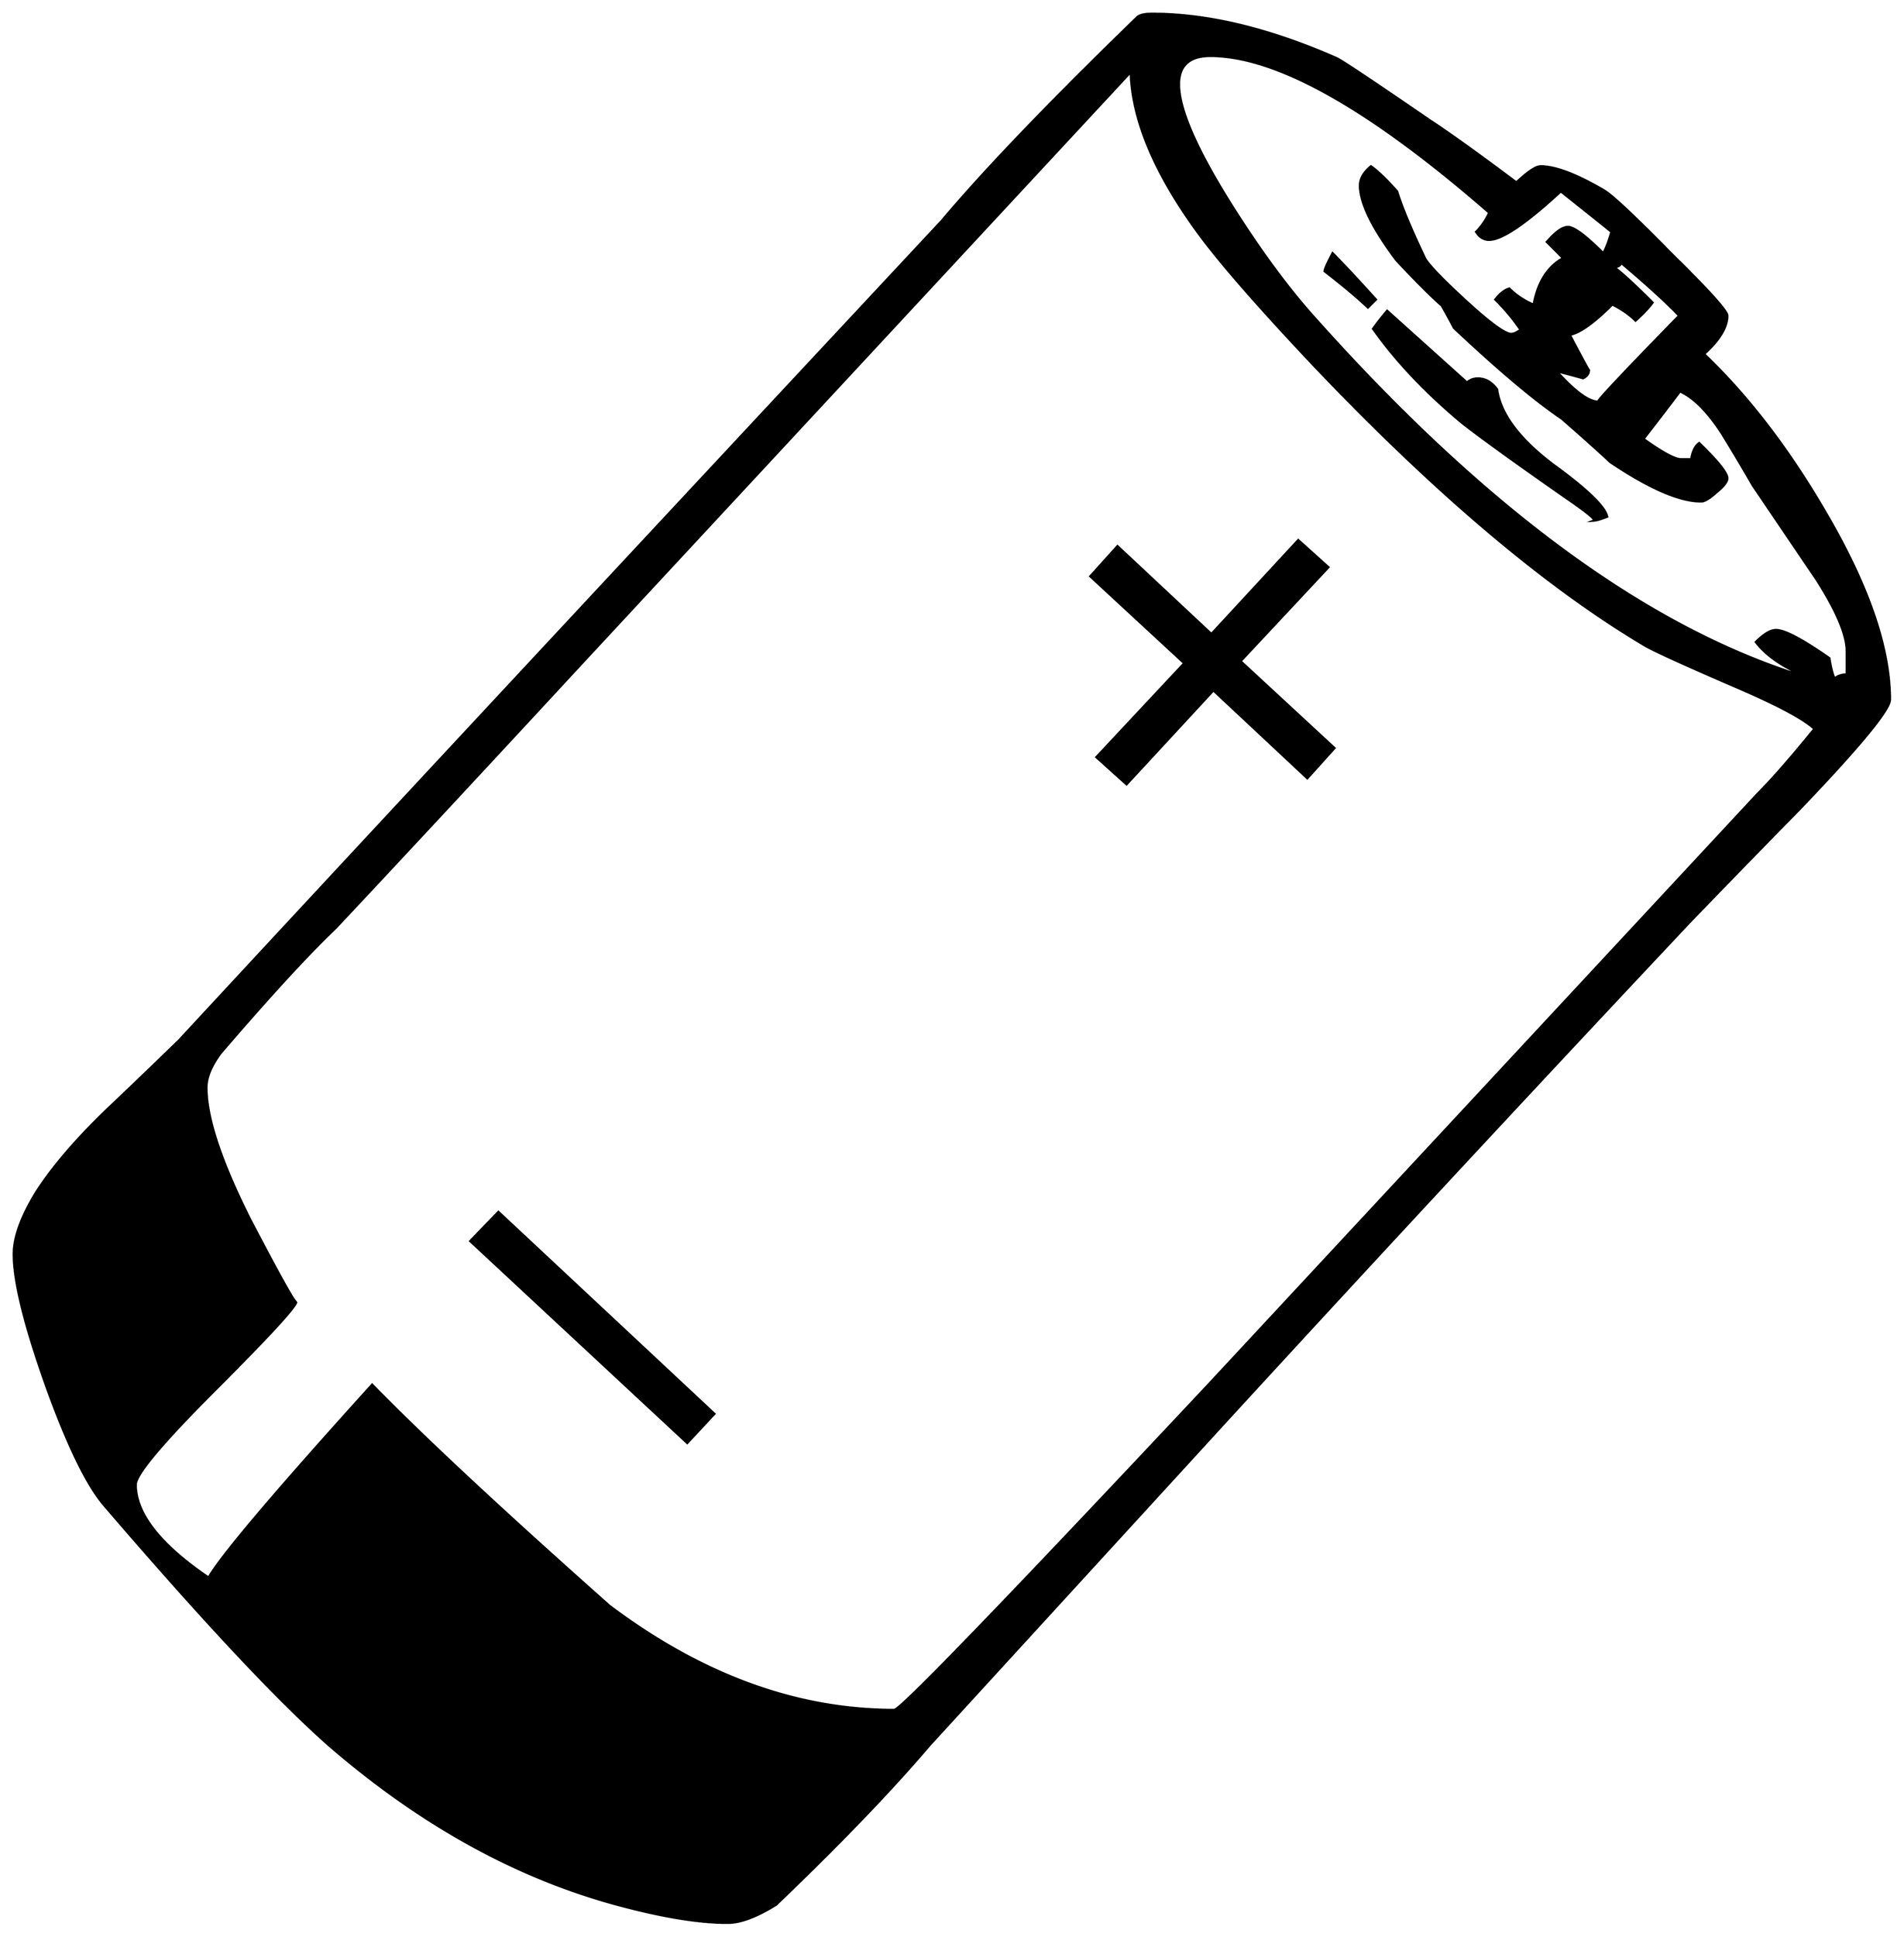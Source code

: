 


\begin{tikzpicture}[y=0.80pt, x=0.80pt, yscale=-1.0, xscale=1.0, inner sep=0pt, outer sep=0pt]
\begin{scope}[shift={(100.0,1703.0)},nonzero rule]
  \path[draw=.,fill=.,line width=1.600pt] (1940.0,-845.0) ..
    controls (1940.0,-835.0) and (1910.333,-799.0) ..
    (1851.0,-737.0) .. controls (1814.333,-699.667) and
    (1777.667,-662.0) .. (1741.0,-624.0) .. controls
    (1583.0,-456.0) and (1430.0,-291.333) .. (1282.0,-130.0) --
    (989.0,190.0) .. controls (951.0,234.667) and (900.333,287.333) ..
    (837.0,348.0) .. controls (817.667,360.0) and (801.667,366.0) ..
    (789.0,366.0) .. controls (759.667,366.0) and (722.0,359.667) ..
    (676.0,347.0) .. controls (577.333,319.667) and (483.333,267.333) ..
    (394.0,190.0) .. controls (343.333,145.333) and (269.333,66.333) ..
    (172.0,-47.0) .. controls (154.667,-67.0) and (135.333,-106.667)
    .. (114.0,-166.0) .. controls (92.667,-226.0) and
    (82.0,-269.333) .. (82.0,-296.0) .. controls (82.0,-312.667) and
    (89.333,-333.0) .. (104.0,-357.0) .. controls (119.333,-381.0)
    and (141.667,-407.333) .. (171.0,-436.0) .. controls
    (196.333,-460.0) and (221.333,-484.0) .. (246.0,-508.0) ..
    controls (413.333,-688.667) and (665.0,-959.0) ..
    (1001.0,-1319.0) .. controls (1043.667,-1369.667) and
    (1108.333,-1437.0) .. (1195.0,-1521.0) .. controls
    (1197.667,-1523.0) and (1202.333,-1524.0) .. (1209.0,-1524.0) ..
    controls (1264.333,-1524.0) and (1325.333,-1509.333) ..
    (1392.0,-1480.0) .. controls (1396.667,-1478.0) and
    (1427.667,-1457.333) .. (1485.0,-1418.0) .. controls
    (1504.333,-1405.333) and (1532.667,-1385.0) .. (1570.0,-1357.0) ..
    controls (1581.333,-1367.667) and (1589.333,-1373.0) ..
    (1594.0,-1373.0) .. controls (1608.667,-1373.0) and
    (1629.667,-1365.0) .. (1657.0,-1349.0) .. controls
    (1665.667,-1343.667) and (1688.0,-1322.667) .. (1724.0,-1286.0) ..
    controls (1760.667,-1250.0) and (1779.0,-1229.667) ..
    (1779.0,-1225.0) .. controls (1779.0,-1213.667) and
    (1771.333,-1201.0) .. (1756.0,-1187.0) .. controls
    (1800.0,-1145.0) and (1840.333,-1092.333) .. (1877.0,-1029.0) ..
    controls (1919.0,-957.0) and (1940.0,-895.667) ..
    (1940.0,-845.0) -- cycle(1731.0,-1225.0) .. controls
    (1719.0,-1237.667) and (1700.0,-1255.0) .. (1674.0,-1277.0) ..
    controls (1672.667,-1274.333) and (1670.333,-1273.0) ..
    (1667.0,-1273.0) .. controls (1675.0,-1267.0) and
    (1687.667,-1255.333) .. (1705.0,-1238.0) .. controls
    (1701.667,-1233.333) and (1696.0,-1227.333) .. (1688.0,-1220.0) ..
    controls (1682.0,-1226.0) and (1674.333,-1231.333) ..
    (1665.0,-1236.0) .. controls (1647.0,-1218.0) and
    (1633.0,-1208.0) .. (1623.0,-1206.0) .. controls
    (1635.667,-1182.0) and (1642.0,-1170.333) .. (1642.0,-1171.0) ..
    controls (1642.0,-1167.667) and (1640.0,-1165.0) ..
    (1636.0,-1163.0) .. controls (1631.333,-1164.333) and
    (1622.667,-1166.667) .. (1610.0,-1170.0) .. controls
    (1628.0,-1150.0) and (1641.667,-1140.0) .. (1651.0,-1140.0) ..
    controls (1649.0,-1140.0) and (1675.667,-1168.333) ..
    (1731.0,-1225.0) -- cycle(1897.0,-870.0) -- (1897.0,-893.0)
    .. controls (1897.0,-909.0) and (1887.0,-932.667) ..
    (1867.0,-964.0) .. controls (1853.0,-984.667) and
    (1832.0,-1015.667) .. (1804.0,-1057.0) .. controls
    (1794.0,-1074.333) and (1783.667,-1091.667) .. (1773.0,-1109.0) ..
    controls (1759.0,-1130.333) and (1745.333,-1144.0) ..
    (1732.0,-1150.0) .. controls (1724.0,-1139.333) and
    (1712.0,-1123.667) .. (1696.0,-1103.0) .. controls
    (1714.667,-1089.667) and (1727.0,-1083.0) .. (1733.0,-1083.0) --
    (1743.0,-1083.0) .. controls (1744.333,-1091.0) and
    (1747.0,-1096.333) .. (1751.0,-1099.0) .. controls
    (1769.667,-1081.0) and (1779.0,-1069.333) .. (1779.0,-1064.0) ..
    controls (1779.0,-1060.667) and (1775.333,-1056.0) ..
    (1768.0,-1050.0) .. controls (1761.333,-1044.0) and
    (1756.333,-1041.0) .. (1753.0,-1041.0) .. controls
    (1731.667,-1041.0) and (1701.667,-1054.0) .. (1663.0,-1080.0) ..
    controls (1652.333,-1090.0) and (1636.333,-1104.333) ..
    (1615.0,-1123.0) .. controls (1588.333,-1141.0) and
    (1552.667,-1171.0) .. (1508.0,-1213.0) .. controls
    (1505.333,-1218.333) and (1501.333,-1225.667) .. (1496.0,-1235.0) ..
    controls (1485.333,-1244.333) and (1470.333,-1259.333) ..
    (1451.0,-1280.0) .. controls (1427.0,-1312.0) and
    (1415.0,-1336.667) .. (1415.0,-1354.0) .. controls
    (1415.0,-1360.667) and (1418.667,-1367.0) .. (1426.0,-1373.0) ..
    controls (1432.667,-1368.333) and (1441.333,-1360.0) ..
    (1452.0,-1348.0) .. controls (1456.667,-1332.667) and
    (1466.0,-1310.333) .. (1480.0,-1281.0) .. controls
    (1485.333,-1273.0) and (1499.333,-1258.667) .. (1522.0,-1238.0) ..
    controls (1544.667,-1217.333) and (1559.0,-1207.0) ..
    (1565.0,-1207.0) .. controls (1567.0,-1207.0) and
    (1570.0,-1208.333) .. (1574.0,-1211.0) .. controls
    (1567.333,-1221.0) and (1559.0,-1231.0) .. (1549.0,-1241.0) ..
    controls (1553.667,-1247.0) and (1558.333,-1250.667) ..
    (1563.0,-1252.0) .. controls (1569.667,-1245.333) and
    (1577.667,-1240.0) .. (1587.0,-1236.0) .. controls
    (1591.0,-1258.0) and (1600.667,-1273.333) .. (1616.0,-1282.0) --
    (1600.0,-1298.0) .. controls (1608.667,-1308.0) and
    (1615.667,-1313.0) .. (1621.0,-1313.0) .. controls
    (1627.0,-1313.0) and (1638.667,-1304.333) .. (1656.0,-1287.0) ..
    controls (1658.667,-1291.667) and (1661.333,-1298.667) ..
    (1664.0,-1308.0) .. controls (1663.333,-1308.667) and
    (1646.667,-1322.0) .. (1614.0,-1348.0) .. controls
    (1579.333,-1316.0) and (1555.667,-1300.0) .. (1543.0,-1300.0) ..
    controls (1537.667,-1300.0) and (1533.333,-1302.667) ..
    (1530.0,-1308.0) .. controls (1535.333,-1313.333) and
    (1539.667,-1319.667) .. (1543.0,-1327.0) .. controls
    (1424.333,-1430.333) and (1332.333,-1482.0) .. (1267.0,-1482.0) ..
    controls (1246.333,-1482.0) and (1236.0,-1472.667) ..
    (1236.0,-1454.0) .. controls (1236.0,-1429.333) and
    (1253.667,-1389.0) .. (1289.0,-1333.0) .. controls
    (1317.667,-1287.667) and (1345.333,-1250.333) .. (1372.0,-1221.0) ..
    controls (1541.333,-1031.667) and (1703.333,-913.667) ..
    (1858.0,-867.0) .. controls (1834.0,-877.0) and
    (1817.0,-888.667) .. (1807.0,-902.0) .. controls
    (1815.0,-910.0) and (1821.667,-914.0) .. (1827.0,-914.0) ..
    controls (1835.667,-914.0) and (1853.333,-904.667) ..
    (1880.0,-886.0) .. controls (1881.333,-877.333) and
    (1883.0,-870.667) .. (1885.0,-866.0) .. controls
    (1888.333,-868.667) and (1892.333,-870.0) .. (1897.0,-870.0) --
    cycle(1865.0,-816.0) .. controls (1854.333,-826.0) and
    (1828.0,-840.0) .. (1786.0,-858.0) .. controls
    (1736.667,-879.333) and (1707.333,-892.667) .. (1698.0,-898.0) ..
    controls (1600.0,-956.0) and (1490.667,-1048.333) ..
    (1370.0,-1175.0) .. controls (1314.0,-1234.333) and
    (1275.333,-1278.667) .. (1254.0,-1308.0) .. controls
    (1211.333,-1366.667) and (1189.333,-1419.333) .. (1188.0,-1466.0) --
    (642.0,-878.0) .. controls (542.667,-770.667) and (462.333,-684.333)
    .. (401.0,-619.0) .. controls (373.667,-593.0) and
    (335.667,-551.667) .. (287.0,-495.0) .. controls (277.667,-482.333)
    and (273.0,-471.0) .. (273.0,-461.0) .. controls
    (273.0,-431.0) and (287.667,-387.0) .. (317.0,-329.0) ..
    controls (347.0,-271.667) and (362.0,-245.0) .. (362.0,-249.0)
    .. controls (362.0,-244.333) and (335.333,-215.333) ..
    (282.0,-162.0) .. controls (229.333,-109.333) and (203.0,-78.0)
    .. (203.0,-68.0) .. controls (203.0,-39.333) and (227.0,-8.667)
    .. (275.0,24.0) .. controls (287.667,2.0) and (341.667,-61.667) ..
    (437.0,-167.0) .. controls (487.0,-115.667) and (565.333,-42.667)
    .. (672.0,52.0) .. controls (763.333,120.667) and (857.333,155.0)
    .. (954.0,155.0) .. controls (960.0,155.0) and (1064.0,47.333)
    .. (1266.0,-168.0) -- (1809.0,-752.0) .. controls
    (1823.0,-766.0) and (1841.667,-787.333) .. (1865.0,-816.0) --
    cycle(1660.0,-1026.0) .. controls (1653.333,-1023.333) and
    (1648.667,-1022.0) .. (1646.0,-1022.0) .. controls
    (1650.0,-1022.0) and (1641.333,-1029.333) .. (1620.0,-1044.0) ..
    controls (1569.333,-1079.333) and (1534.667,-1104.333) ..
    (1516.0,-1119.0) .. controls (1480.0,-1149.0) and
    (1450.667,-1180.0) .. (1428.0,-1212.0) .. controls
    (1430.667,-1216.0) and (1435.333,-1222.0) .. (1442.0,-1230.0) --
    (1521.0,-1159.0) .. controls (1521.667,-1159.667) and
    (1522.667,-1160.333) .. (1524.0,-1161.0) .. controls
    (1526.0,-1162.333) and (1528.667,-1163.0) .. (1532.0,-1163.0) ..
    controls (1539.333,-1163.0) and (1545.667,-1159.333) ..
    (1551.0,-1152.0) .. controls (1554.333,-1128.0) and
    (1572.667,-1103.333) .. (1606.0,-1078.0) .. controls
    (1640.0,-1053.333) and (1658.0,-1036.0) .. (1660.0,-1026.0) --
    cycle(1431.0,-1241.0) -- (1423.0,-1233.0) .. controls
    (1411.667,-1243.667) and (1397.333,-1255.667) .. (1380.0,-1269.0) ..
    controls (1380.0,-1271.0) and (1382.667,-1277.0) ..
    (1388.0,-1287.0) .. controls (1398.0,-1277.0) and
    (1412.333,-1261.667) .. (1431.0,-1241.0) -- cycle(1390.0,-797.0)
    -- (1363.0,-767.0) -- (1270.0,-854.0) -- (1184.0,-761.0) --
    (1154.0,-788.0) -- (1241.0,-881.0) -- (1148.0,-967.0) --
    (1175.0,-997.0) -- (1268.0,-910.0) -- (1354.0,-1003.0) --
    (1384.0,-976.0) -- (1297.0,-883.0) -- (1390.0,-797.0) --
    cycle(776.0,-138.0) -- (749.0,-109.0) -- (534.0,-309.0) --
    (562.0,-338.0) -- (776.0,-138.0) -- cycle;
\end{scope}

\end{tikzpicture}

